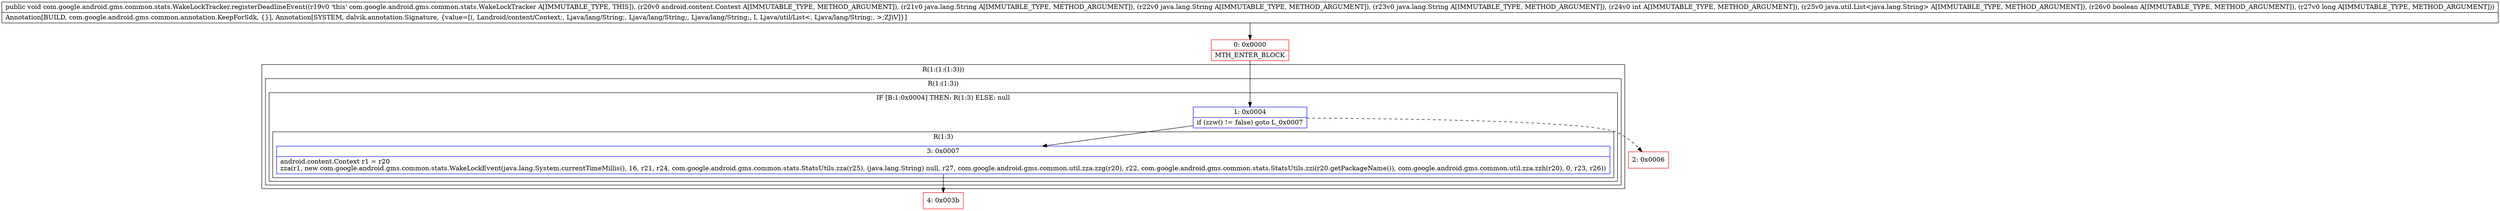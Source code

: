 digraph "CFG forcom.google.android.gms.common.stats.WakeLockTracker.registerDeadlineEvent(Landroid\/content\/Context;Ljava\/lang\/String;Ljava\/lang\/String;Ljava\/lang\/String;ILjava\/util\/List;ZJ)V" {
subgraph cluster_Region_683919882 {
label = "R(1:(1:(1:3)))";
node [shape=record,color=blue];
subgraph cluster_Region_1820826427 {
label = "R(1:(1:3))";
node [shape=record,color=blue];
subgraph cluster_IfRegion_8852239 {
label = "IF [B:1:0x0004] THEN: R(1:3) ELSE: null";
node [shape=record,color=blue];
Node_1 [shape=record,label="{1\:\ 0x0004|if (zzw() != false) goto L_0x0007\l}"];
subgraph cluster_Region_2089502070 {
label = "R(1:3)";
node [shape=record,color=blue];
Node_3 [shape=record,label="{3\:\ 0x0007|android.content.Context r1 = r20\lzza(r1, new com.google.android.gms.common.stats.WakeLockEvent(java.lang.System.currentTimeMillis(), 16, r21, r24, com.google.android.gms.common.stats.StatsUtils.zza(r25), (java.lang.String) null, r27, com.google.android.gms.common.util.zza.zzg(r20), r22, com.google.android.gms.common.stats.StatsUtils.zzi(r20.getPackageName()), com.google.android.gms.common.util.zza.zzh(r20), 0, r23, r26))\l}"];
}
}
}
}
Node_0 [shape=record,color=red,label="{0\:\ 0x0000|MTH_ENTER_BLOCK\l}"];
Node_2 [shape=record,color=red,label="{2\:\ 0x0006}"];
Node_4 [shape=record,color=red,label="{4\:\ 0x003b}"];
MethodNode[shape=record,label="{public void com.google.android.gms.common.stats.WakeLockTracker.registerDeadlineEvent((r19v0 'this' com.google.android.gms.common.stats.WakeLockTracker A[IMMUTABLE_TYPE, THIS]), (r20v0 android.content.Context A[IMMUTABLE_TYPE, METHOD_ARGUMENT]), (r21v0 java.lang.String A[IMMUTABLE_TYPE, METHOD_ARGUMENT]), (r22v0 java.lang.String A[IMMUTABLE_TYPE, METHOD_ARGUMENT]), (r23v0 java.lang.String A[IMMUTABLE_TYPE, METHOD_ARGUMENT]), (r24v0 int A[IMMUTABLE_TYPE, METHOD_ARGUMENT]), (r25v0 java.util.List\<java.lang.String\> A[IMMUTABLE_TYPE, METHOD_ARGUMENT]), (r26v0 boolean A[IMMUTABLE_TYPE, METHOD_ARGUMENT]), (r27v0 long A[IMMUTABLE_TYPE, METHOD_ARGUMENT]))  | Annotation[BUILD, com.google.android.gms.common.annotation.KeepForSdk, \{\}], Annotation[SYSTEM, dalvik.annotation.Signature, \{value=[(, Landroid\/content\/Context;, Ljava\/lang\/String;, Ljava\/lang\/String;, Ljava\/lang\/String;, I, Ljava\/util\/List\<, Ljava\/lang\/String;, \>;ZJ)V]\}]\l}"];
MethodNode -> Node_0;
Node_1 -> Node_2[style=dashed];
Node_1 -> Node_3;
Node_3 -> Node_4;
Node_0 -> Node_1;
}

